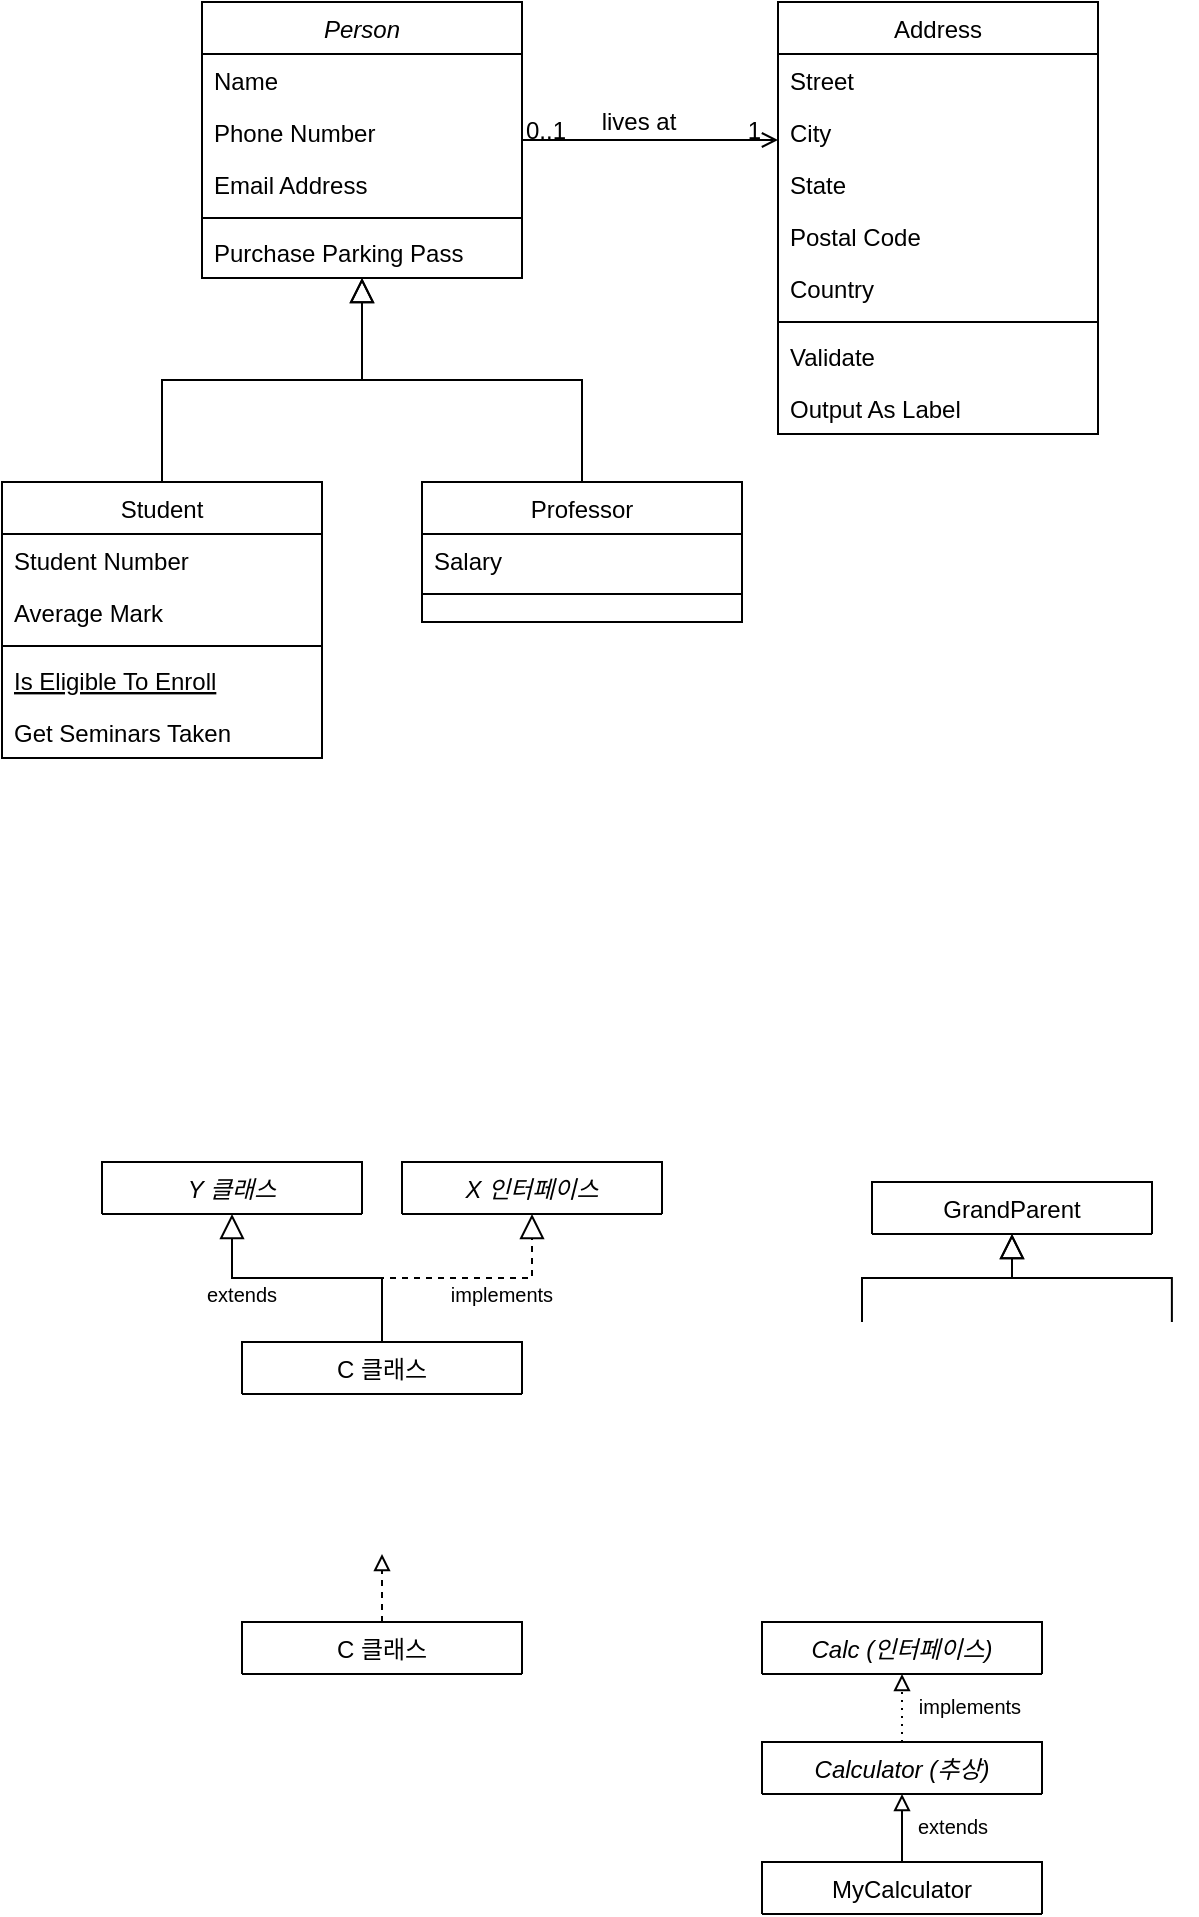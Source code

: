 <mxfile version="14.8.6" type="github">
  <diagram id="C5RBs43oDa-KdzZeNtuy" name="Page-1">
    <mxGraphModel dx="514" dy="356" grid="1" gridSize="10" guides="1" tooltips="1" connect="1" arrows="1" fold="1" page="1" pageScale="1" pageWidth="827" pageHeight="1169" math="0" shadow="0">
      <root>
        <mxCell id="WIyWlLk6GJQsqaUBKTNV-0" />
        <mxCell id="WIyWlLk6GJQsqaUBKTNV-1" parent="WIyWlLk6GJQsqaUBKTNV-0" />
        <mxCell id="zkfFHV4jXpPFQw0GAbJ--0" value="Person" style="swimlane;fontStyle=2;align=center;verticalAlign=top;childLayout=stackLayout;horizontal=1;startSize=26;horizontalStack=0;resizeParent=1;resizeLast=0;collapsible=1;marginBottom=0;rounded=0;shadow=0;strokeWidth=1;" parent="WIyWlLk6GJQsqaUBKTNV-1" vertex="1">
          <mxGeometry x="220" y="120" width="160" height="138" as="geometry">
            <mxRectangle x="230" y="140" width="160" height="26" as="alternateBounds" />
          </mxGeometry>
        </mxCell>
        <mxCell id="zkfFHV4jXpPFQw0GAbJ--1" value="Name" style="text;align=left;verticalAlign=top;spacingLeft=4;spacingRight=4;overflow=hidden;rotatable=0;points=[[0,0.5],[1,0.5]];portConstraint=eastwest;" parent="zkfFHV4jXpPFQw0GAbJ--0" vertex="1">
          <mxGeometry y="26" width="160" height="26" as="geometry" />
        </mxCell>
        <mxCell id="zkfFHV4jXpPFQw0GAbJ--2" value="Phone Number" style="text;align=left;verticalAlign=top;spacingLeft=4;spacingRight=4;overflow=hidden;rotatable=0;points=[[0,0.5],[1,0.5]];portConstraint=eastwest;rounded=0;shadow=0;html=0;" parent="zkfFHV4jXpPFQw0GAbJ--0" vertex="1">
          <mxGeometry y="52" width="160" height="26" as="geometry" />
        </mxCell>
        <mxCell id="zkfFHV4jXpPFQw0GAbJ--3" value="Email Address" style="text;align=left;verticalAlign=top;spacingLeft=4;spacingRight=4;overflow=hidden;rotatable=0;points=[[0,0.5],[1,0.5]];portConstraint=eastwest;rounded=0;shadow=0;html=0;" parent="zkfFHV4jXpPFQw0GAbJ--0" vertex="1">
          <mxGeometry y="78" width="160" height="26" as="geometry" />
        </mxCell>
        <mxCell id="zkfFHV4jXpPFQw0GAbJ--4" value="" style="line;html=1;strokeWidth=1;align=left;verticalAlign=middle;spacingTop=-1;spacingLeft=3;spacingRight=3;rotatable=0;labelPosition=right;points=[];portConstraint=eastwest;" parent="zkfFHV4jXpPFQw0GAbJ--0" vertex="1">
          <mxGeometry y="104" width="160" height="8" as="geometry" />
        </mxCell>
        <mxCell id="zkfFHV4jXpPFQw0GAbJ--5" value="Purchase Parking Pass" style="text;align=left;verticalAlign=top;spacingLeft=4;spacingRight=4;overflow=hidden;rotatable=0;points=[[0,0.5],[1,0.5]];portConstraint=eastwest;" parent="zkfFHV4jXpPFQw0GAbJ--0" vertex="1">
          <mxGeometry y="112" width="160" height="26" as="geometry" />
        </mxCell>
        <mxCell id="zkfFHV4jXpPFQw0GAbJ--6" value="Student" style="swimlane;fontStyle=0;align=center;verticalAlign=top;childLayout=stackLayout;horizontal=1;startSize=26;horizontalStack=0;resizeParent=1;resizeLast=0;collapsible=1;marginBottom=0;rounded=0;shadow=0;strokeWidth=1;" parent="WIyWlLk6GJQsqaUBKTNV-1" vertex="1">
          <mxGeometry x="120" y="360" width="160" height="138" as="geometry">
            <mxRectangle x="130" y="380" width="160" height="26" as="alternateBounds" />
          </mxGeometry>
        </mxCell>
        <mxCell id="zkfFHV4jXpPFQw0GAbJ--7" value="Student Number" style="text;align=left;verticalAlign=top;spacingLeft=4;spacingRight=4;overflow=hidden;rotatable=0;points=[[0,0.5],[1,0.5]];portConstraint=eastwest;" parent="zkfFHV4jXpPFQw0GAbJ--6" vertex="1">
          <mxGeometry y="26" width="160" height="26" as="geometry" />
        </mxCell>
        <mxCell id="zkfFHV4jXpPFQw0GAbJ--8" value="Average Mark" style="text;align=left;verticalAlign=top;spacingLeft=4;spacingRight=4;overflow=hidden;rotatable=0;points=[[0,0.5],[1,0.5]];portConstraint=eastwest;rounded=0;shadow=0;html=0;" parent="zkfFHV4jXpPFQw0GAbJ--6" vertex="1">
          <mxGeometry y="52" width="160" height="26" as="geometry" />
        </mxCell>
        <mxCell id="zkfFHV4jXpPFQw0GAbJ--9" value="" style="line;html=1;strokeWidth=1;align=left;verticalAlign=middle;spacingTop=-1;spacingLeft=3;spacingRight=3;rotatable=0;labelPosition=right;points=[];portConstraint=eastwest;" parent="zkfFHV4jXpPFQw0GAbJ--6" vertex="1">
          <mxGeometry y="78" width="160" height="8" as="geometry" />
        </mxCell>
        <mxCell id="zkfFHV4jXpPFQw0GAbJ--10" value="Is Eligible To Enroll" style="text;align=left;verticalAlign=top;spacingLeft=4;spacingRight=4;overflow=hidden;rotatable=0;points=[[0,0.5],[1,0.5]];portConstraint=eastwest;fontStyle=4" parent="zkfFHV4jXpPFQw0GAbJ--6" vertex="1">
          <mxGeometry y="86" width="160" height="26" as="geometry" />
        </mxCell>
        <mxCell id="zkfFHV4jXpPFQw0GAbJ--11" value="Get Seminars Taken" style="text;align=left;verticalAlign=top;spacingLeft=4;spacingRight=4;overflow=hidden;rotatable=0;points=[[0,0.5],[1,0.5]];portConstraint=eastwest;" parent="zkfFHV4jXpPFQw0GAbJ--6" vertex="1">
          <mxGeometry y="112" width="160" height="26" as="geometry" />
        </mxCell>
        <mxCell id="zkfFHV4jXpPFQw0GAbJ--12" value="" style="endArrow=block;endSize=10;endFill=0;shadow=0;strokeWidth=1;rounded=0;edgeStyle=elbowEdgeStyle;elbow=vertical;" parent="WIyWlLk6GJQsqaUBKTNV-1" source="zkfFHV4jXpPFQw0GAbJ--6" target="zkfFHV4jXpPFQw0GAbJ--0" edge="1">
          <mxGeometry width="160" relative="1" as="geometry">
            <mxPoint x="200" y="203" as="sourcePoint" />
            <mxPoint x="200" y="203" as="targetPoint" />
          </mxGeometry>
        </mxCell>
        <mxCell id="zkfFHV4jXpPFQw0GAbJ--13" value="Professor" style="swimlane;fontStyle=0;align=center;verticalAlign=top;childLayout=stackLayout;horizontal=1;startSize=26;horizontalStack=0;resizeParent=1;resizeLast=0;collapsible=1;marginBottom=0;rounded=0;shadow=0;strokeWidth=1;" parent="WIyWlLk6GJQsqaUBKTNV-1" vertex="1">
          <mxGeometry x="330" y="360" width="160" height="70" as="geometry">
            <mxRectangle x="340" y="380" width="170" height="26" as="alternateBounds" />
          </mxGeometry>
        </mxCell>
        <mxCell id="zkfFHV4jXpPFQw0GAbJ--14" value="Salary" style="text;align=left;verticalAlign=top;spacingLeft=4;spacingRight=4;overflow=hidden;rotatable=0;points=[[0,0.5],[1,0.5]];portConstraint=eastwest;" parent="zkfFHV4jXpPFQw0GAbJ--13" vertex="1">
          <mxGeometry y="26" width="160" height="26" as="geometry" />
        </mxCell>
        <mxCell id="zkfFHV4jXpPFQw0GAbJ--15" value="" style="line;html=1;strokeWidth=1;align=left;verticalAlign=middle;spacingTop=-1;spacingLeft=3;spacingRight=3;rotatable=0;labelPosition=right;points=[];portConstraint=eastwest;" parent="zkfFHV4jXpPFQw0GAbJ--13" vertex="1">
          <mxGeometry y="52" width="160" height="8" as="geometry" />
        </mxCell>
        <mxCell id="zkfFHV4jXpPFQw0GAbJ--16" value="" style="endArrow=block;endSize=10;endFill=0;shadow=0;strokeWidth=1;rounded=0;edgeStyle=elbowEdgeStyle;elbow=vertical;" parent="WIyWlLk6GJQsqaUBKTNV-1" source="zkfFHV4jXpPFQw0GAbJ--13" target="zkfFHV4jXpPFQw0GAbJ--0" edge="1">
          <mxGeometry width="160" relative="1" as="geometry">
            <mxPoint x="210" y="373" as="sourcePoint" />
            <mxPoint x="310" y="271" as="targetPoint" />
          </mxGeometry>
        </mxCell>
        <mxCell id="zkfFHV4jXpPFQw0GAbJ--17" value="Address" style="swimlane;fontStyle=0;align=center;verticalAlign=top;childLayout=stackLayout;horizontal=1;startSize=26;horizontalStack=0;resizeParent=1;resizeLast=0;collapsible=1;marginBottom=0;rounded=0;shadow=0;strokeWidth=1;" parent="WIyWlLk6GJQsqaUBKTNV-1" vertex="1">
          <mxGeometry x="508" y="120" width="160" height="216" as="geometry">
            <mxRectangle x="550" y="140" width="160" height="26" as="alternateBounds" />
          </mxGeometry>
        </mxCell>
        <mxCell id="zkfFHV4jXpPFQw0GAbJ--18" value="Street" style="text;align=left;verticalAlign=top;spacingLeft=4;spacingRight=4;overflow=hidden;rotatable=0;points=[[0,0.5],[1,0.5]];portConstraint=eastwest;" parent="zkfFHV4jXpPFQw0GAbJ--17" vertex="1">
          <mxGeometry y="26" width="160" height="26" as="geometry" />
        </mxCell>
        <mxCell id="zkfFHV4jXpPFQw0GAbJ--19" value="City" style="text;align=left;verticalAlign=top;spacingLeft=4;spacingRight=4;overflow=hidden;rotatable=0;points=[[0,0.5],[1,0.5]];portConstraint=eastwest;rounded=0;shadow=0;html=0;" parent="zkfFHV4jXpPFQw0GAbJ--17" vertex="1">
          <mxGeometry y="52" width="160" height="26" as="geometry" />
        </mxCell>
        <mxCell id="zkfFHV4jXpPFQw0GAbJ--20" value="State" style="text;align=left;verticalAlign=top;spacingLeft=4;spacingRight=4;overflow=hidden;rotatable=0;points=[[0,0.5],[1,0.5]];portConstraint=eastwest;rounded=0;shadow=0;html=0;" parent="zkfFHV4jXpPFQw0GAbJ--17" vertex="1">
          <mxGeometry y="78" width="160" height="26" as="geometry" />
        </mxCell>
        <mxCell id="zkfFHV4jXpPFQw0GAbJ--21" value="Postal Code" style="text;align=left;verticalAlign=top;spacingLeft=4;spacingRight=4;overflow=hidden;rotatable=0;points=[[0,0.5],[1,0.5]];portConstraint=eastwest;rounded=0;shadow=0;html=0;" parent="zkfFHV4jXpPFQw0GAbJ--17" vertex="1">
          <mxGeometry y="104" width="160" height="26" as="geometry" />
        </mxCell>
        <mxCell id="zkfFHV4jXpPFQw0GAbJ--22" value="Country" style="text;align=left;verticalAlign=top;spacingLeft=4;spacingRight=4;overflow=hidden;rotatable=0;points=[[0,0.5],[1,0.5]];portConstraint=eastwest;rounded=0;shadow=0;html=0;" parent="zkfFHV4jXpPFQw0GAbJ--17" vertex="1">
          <mxGeometry y="130" width="160" height="26" as="geometry" />
        </mxCell>
        <mxCell id="zkfFHV4jXpPFQw0GAbJ--23" value="" style="line;html=1;strokeWidth=1;align=left;verticalAlign=middle;spacingTop=-1;spacingLeft=3;spacingRight=3;rotatable=0;labelPosition=right;points=[];portConstraint=eastwest;" parent="zkfFHV4jXpPFQw0GAbJ--17" vertex="1">
          <mxGeometry y="156" width="160" height="8" as="geometry" />
        </mxCell>
        <mxCell id="zkfFHV4jXpPFQw0GAbJ--24" value="Validate" style="text;align=left;verticalAlign=top;spacingLeft=4;spacingRight=4;overflow=hidden;rotatable=0;points=[[0,0.5],[1,0.5]];portConstraint=eastwest;" parent="zkfFHV4jXpPFQw0GAbJ--17" vertex="1">
          <mxGeometry y="164" width="160" height="26" as="geometry" />
        </mxCell>
        <mxCell id="zkfFHV4jXpPFQw0GAbJ--25" value="Output As Label" style="text;align=left;verticalAlign=top;spacingLeft=4;spacingRight=4;overflow=hidden;rotatable=0;points=[[0,0.5],[1,0.5]];portConstraint=eastwest;" parent="zkfFHV4jXpPFQw0GAbJ--17" vertex="1">
          <mxGeometry y="190" width="160" height="26" as="geometry" />
        </mxCell>
        <mxCell id="zkfFHV4jXpPFQw0GAbJ--26" value="" style="endArrow=open;shadow=0;strokeWidth=1;rounded=0;endFill=1;edgeStyle=elbowEdgeStyle;elbow=vertical;" parent="WIyWlLk6GJQsqaUBKTNV-1" source="zkfFHV4jXpPFQw0GAbJ--0" target="zkfFHV4jXpPFQw0GAbJ--17" edge="1">
          <mxGeometry x="0.5" y="41" relative="1" as="geometry">
            <mxPoint x="380" y="192" as="sourcePoint" />
            <mxPoint x="540" y="192" as="targetPoint" />
            <mxPoint x="-40" y="32" as="offset" />
          </mxGeometry>
        </mxCell>
        <mxCell id="zkfFHV4jXpPFQw0GAbJ--27" value="0..1" style="resizable=0;align=left;verticalAlign=bottom;labelBackgroundColor=none;fontSize=12;" parent="zkfFHV4jXpPFQw0GAbJ--26" connectable="0" vertex="1">
          <mxGeometry x="-1" relative="1" as="geometry">
            <mxPoint y="4" as="offset" />
          </mxGeometry>
        </mxCell>
        <mxCell id="zkfFHV4jXpPFQw0GAbJ--28" value="1" style="resizable=0;align=right;verticalAlign=bottom;labelBackgroundColor=none;fontSize=12;" parent="zkfFHV4jXpPFQw0GAbJ--26" connectable="0" vertex="1">
          <mxGeometry x="1" relative="1" as="geometry">
            <mxPoint x="-7" y="4" as="offset" />
          </mxGeometry>
        </mxCell>
        <mxCell id="zkfFHV4jXpPFQw0GAbJ--29" value="lives at" style="text;html=1;resizable=0;points=[];;align=center;verticalAlign=middle;labelBackgroundColor=none;rounded=0;shadow=0;strokeWidth=1;fontSize=12;" parent="zkfFHV4jXpPFQw0GAbJ--26" vertex="1" connectable="0">
          <mxGeometry x="0.5" y="49" relative="1" as="geometry">
            <mxPoint x="-38" y="40" as="offset" />
          </mxGeometry>
        </mxCell>
        <mxCell id="kkypsrxVGBVAskBvvBFG-0" value="Y 클래스" style="swimlane;fontStyle=2;align=center;verticalAlign=top;childLayout=stackLayout;horizontal=1;startSize=26;horizontalStack=0;resizeParent=1;resizeLast=0;collapsible=1;marginBottom=0;rounded=0;shadow=0;strokeWidth=1;" vertex="1" collapsed="1" parent="WIyWlLk6GJQsqaUBKTNV-1">
          <mxGeometry x="170" y="700" width="130" height="26" as="geometry">
            <mxRectangle x="230" y="710" width="160" height="216" as="alternateBounds" />
          </mxGeometry>
        </mxCell>
        <mxCell id="kkypsrxVGBVAskBvvBFG-1" value="customerID" style="text;align=left;verticalAlign=top;spacingLeft=4;spacingRight=4;overflow=hidden;rotatable=0;points=[[0,0.5],[1,0.5]];portConstraint=eastwest;" vertex="1" parent="kkypsrxVGBVAskBvvBFG-0">
          <mxGeometry y="26" width="130" height="26" as="geometry" />
        </mxCell>
        <mxCell id="kkypsrxVGBVAskBvvBFG-2" value="customerName" style="text;align=left;verticalAlign=top;spacingLeft=4;spacingRight=4;overflow=hidden;rotatable=0;points=[[0,0.5],[1,0.5]];portConstraint=eastwest;rounded=0;shadow=0;html=0;" vertex="1" parent="kkypsrxVGBVAskBvvBFG-0">
          <mxGeometry y="52" width="130" height="26" as="geometry" />
        </mxCell>
        <mxCell id="kkypsrxVGBVAskBvvBFG-3" value="customerGrade" style="text;align=left;verticalAlign=top;spacingLeft=4;spacingRight=4;overflow=hidden;rotatable=0;points=[[0,0.5],[1,0.5]];portConstraint=eastwest;rounded=0;shadow=0;html=0;" vertex="1" parent="kkypsrxVGBVAskBvvBFG-0">
          <mxGeometry y="78" width="130" height="26" as="geometry" />
        </mxCell>
        <mxCell id="kkypsrxVGBVAskBvvBFG-20" value="bonusPoint" style="text;align=left;verticalAlign=top;spacingLeft=4;spacingRight=4;overflow=hidden;rotatable=0;points=[[0,0.5],[1,0.5]];portConstraint=eastwest;rounded=0;shadow=0;html=0;" vertex="1" parent="kkypsrxVGBVAskBvvBFG-0">
          <mxGeometry y="104" width="130" height="26" as="geometry" />
        </mxCell>
        <mxCell id="kkypsrxVGBVAskBvvBFG-21" value="bonusRatio" style="text;align=left;verticalAlign=top;spacingLeft=4;spacingRight=4;overflow=hidden;rotatable=0;points=[[0,0.5],[1,0.5]];portConstraint=eastwest;rounded=0;shadow=0;html=0;" vertex="1" parent="kkypsrxVGBVAskBvvBFG-0">
          <mxGeometry y="130" width="130" height="26" as="geometry" />
        </mxCell>
        <mxCell id="kkypsrxVGBVAskBvvBFG-4" value="" style="line;html=1;strokeWidth=1;align=left;verticalAlign=middle;spacingTop=-1;spacingLeft=3;spacingRight=3;rotatable=0;labelPosition=right;points=[];portConstraint=eastwest;" vertex="1" parent="kkypsrxVGBVAskBvvBFG-0">
          <mxGeometry y="156" width="130" height="8" as="geometry" />
        </mxCell>
        <mxCell id="kkypsrxVGBVAskBvvBFG-22" value="Purchase Parking Pass" style="text;align=left;verticalAlign=top;spacingLeft=4;spacingRight=4;overflow=hidden;rotatable=0;points=[[0,0.5],[1,0.5]];portConstraint=eastwest;" vertex="1" parent="kkypsrxVGBVAskBvvBFG-0">
          <mxGeometry y="164" width="130" height="26" as="geometry" />
        </mxCell>
        <mxCell id="kkypsrxVGBVAskBvvBFG-5" value="Purchase Parking Pass" style="text;align=left;verticalAlign=top;spacingLeft=4;spacingRight=4;overflow=hidden;rotatable=0;points=[[0,0.5],[1,0.5]];portConstraint=eastwest;" vertex="1" parent="kkypsrxVGBVAskBvvBFG-0">
          <mxGeometry y="190" width="130" height="26" as="geometry" />
        </mxCell>
        <mxCell id="kkypsrxVGBVAskBvvBFG-6" value="C 클래스" style="swimlane;fontStyle=0;align=center;verticalAlign=top;childLayout=stackLayout;horizontal=1;startSize=26;horizontalStack=0;resizeParent=1;resizeLast=0;collapsible=1;marginBottom=0;rounded=0;shadow=0;strokeWidth=1;" vertex="1" collapsed="1" parent="WIyWlLk6GJQsqaUBKTNV-1">
          <mxGeometry x="240" y="790" width="140" height="26" as="geometry">
            <mxRectangle x="130" y="825" width="160" height="138" as="alternateBounds" />
          </mxGeometry>
        </mxCell>
        <mxCell id="kkypsrxVGBVAskBvvBFG-7" value="Student Number" style="text;align=left;verticalAlign=top;spacingLeft=4;spacingRight=4;overflow=hidden;rotatable=0;points=[[0,0.5],[1,0.5]];portConstraint=eastwest;" vertex="1" parent="kkypsrxVGBVAskBvvBFG-6">
          <mxGeometry y="26" width="140" height="26" as="geometry" />
        </mxCell>
        <mxCell id="kkypsrxVGBVAskBvvBFG-8" value="Average Mark" style="text;align=left;verticalAlign=top;spacingLeft=4;spacingRight=4;overflow=hidden;rotatable=0;points=[[0,0.5],[1,0.5]];portConstraint=eastwest;rounded=0;shadow=0;html=0;" vertex="1" parent="kkypsrxVGBVAskBvvBFG-6">
          <mxGeometry y="52" width="140" height="26" as="geometry" />
        </mxCell>
        <mxCell id="kkypsrxVGBVAskBvvBFG-9" value="" style="line;html=1;strokeWidth=1;align=left;verticalAlign=middle;spacingTop=-1;spacingLeft=3;spacingRight=3;rotatable=0;labelPosition=right;points=[];portConstraint=eastwest;" vertex="1" parent="kkypsrxVGBVAskBvvBFG-6">
          <mxGeometry y="78" width="140" height="8" as="geometry" />
        </mxCell>
        <mxCell id="kkypsrxVGBVAskBvvBFG-10" value="Is Eligible To Enroll" style="text;align=left;verticalAlign=top;spacingLeft=4;spacingRight=4;overflow=hidden;rotatable=0;points=[[0,0.5],[1,0.5]];portConstraint=eastwest;fontStyle=4" vertex="1" parent="kkypsrxVGBVAskBvvBFG-6">
          <mxGeometry y="86" width="140" height="26" as="geometry" />
        </mxCell>
        <mxCell id="kkypsrxVGBVAskBvvBFG-11" value="Get Seminars Taken" style="text;align=left;verticalAlign=top;spacingLeft=4;spacingRight=4;overflow=hidden;rotatable=0;points=[[0,0.5],[1,0.5]];portConstraint=eastwest;" vertex="1" parent="kkypsrxVGBVAskBvvBFG-6">
          <mxGeometry y="112" width="140" height="26" as="geometry" />
        </mxCell>
        <mxCell id="kkypsrxVGBVAskBvvBFG-12" value="" style="endArrow=block;endSize=10;endFill=0;shadow=0;strokeWidth=1;rounded=0;edgeStyle=elbowEdgeStyle;elbow=vertical;" edge="1" parent="WIyWlLk6GJQsqaUBKTNV-1" source="kkypsrxVGBVAskBvvBFG-6" target="kkypsrxVGBVAskBvvBFG-0">
          <mxGeometry width="160" relative="1" as="geometry">
            <mxPoint x="210" y="668" as="sourcePoint" />
            <mxPoint x="210" y="668" as="targetPoint" />
          </mxGeometry>
        </mxCell>
        <mxCell id="kkypsrxVGBVAskBvvBFG-23" value="X 인터페이스" style="swimlane;fontStyle=2;align=center;verticalAlign=top;childLayout=stackLayout;horizontal=1;startSize=26;horizontalStack=0;resizeParent=1;resizeLast=0;collapsible=1;marginBottom=0;rounded=0;shadow=0;strokeWidth=1;" vertex="1" collapsed="1" parent="WIyWlLk6GJQsqaUBKTNV-1">
          <mxGeometry x="320" y="700" width="130" height="26" as="geometry">
            <mxRectangle x="230" y="710" width="160" height="216" as="alternateBounds" />
          </mxGeometry>
        </mxCell>
        <mxCell id="kkypsrxVGBVAskBvvBFG-24" value="customerID" style="text;align=left;verticalAlign=top;spacingLeft=4;spacingRight=4;overflow=hidden;rotatable=0;points=[[0,0.5],[1,0.5]];portConstraint=eastwest;" vertex="1" parent="kkypsrxVGBVAskBvvBFG-23">
          <mxGeometry y="26" width="130" height="26" as="geometry" />
        </mxCell>
        <mxCell id="kkypsrxVGBVAskBvvBFG-25" value="customerName" style="text;align=left;verticalAlign=top;spacingLeft=4;spacingRight=4;overflow=hidden;rotatable=0;points=[[0,0.5],[1,0.5]];portConstraint=eastwest;rounded=0;shadow=0;html=0;" vertex="1" parent="kkypsrxVGBVAskBvvBFG-23">
          <mxGeometry y="52" width="130" height="26" as="geometry" />
        </mxCell>
        <mxCell id="kkypsrxVGBVAskBvvBFG-26" value="customerGrade" style="text;align=left;verticalAlign=top;spacingLeft=4;spacingRight=4;overflow=hidden;rotatable=0;points=[[0,0.5],[1,0.5]];portConstraint=eastwest;rounded=0;shadow=0;html=0;" vertex="1" parent="kkypsrxVGBVAskBvvBFG-23">
          <mxGeometry y="78" width="130" height="26" as="geometry" />
        </mxCell>
        <mxCell id="kkypsrxVGBVAskBvvBFG-27" value="bonusPoint" style="text;align=left;verticalAlign=top;spacingLeft=4;spacingRight=4;overflow=hidden;rotatable=0;points=[[0,0.5],[1,0.5]];portConstraint=eastwest;rounded=0;shadow=0;html=0;" vertex="1" parent="kkypsrxVGBVAskBvvBFG-23">
          <mxGeometry y="104" width="130" height="26" as="geometry" />
        </mxCell>
        <mxCell id="kkypsrxVGBVAskBvvBFG-28" value="bonusRatio" style="text;align=left;verticalAlign=top;spacingLeft=4;spacingRight=4;overflow=hidden;rotatable=0;points=[[0,0.5],[1,0.5]];portConstraint=eastwest;rounded=0;shadow=0;html=0;" vertex="1" parent="kkypsrxVGBVAskBvvBFG-23">
          <mxGeometry y="130" width="130" height="26" as="geometry" />
        </mxCell>
        <mxCell id="kkypsrxVGBVAskBvvBFG-29" value="" style="line;html=1;strokeWidth=1;align=left;verticalAlign=middle;spacingTop=-1;spacingLeft=3;spacingRight=3;rotatable=0;labelPosition=right;points=[];portConstraint=eastwest;" vertex="1" parent="kkypsrxVGBVAskBvvBFG-23">
          <mxGeometry y="156" width="130" height="8" as="geometry" />
        </mxCell>
        <mxCell id="kkypsrxVGBVAskBvvBFG-30" value="Purchase Parking Pass" style="text;align=left;verticalAlign=top;spacingLeft=4;spacingRight=4;overflow=hidden;rotatable=0;points=[[0,0.5],[1,0.5]];portConstraint=eastwest;" vertex="1" parent="kkypsrxVGBVAskBvvBFG-23">
          <mxGeometry y="164" width="130" height="26" as="geometry" />
        </mxCell>
        <mxCell id="kkypsrxVGBVAskBvvBFG-31" value="Purchase Parking Pass" style="text;align=left;verticalAlign=top;spacingLeft=4;spacingRight=4;overflow=hidden;rotatable=0;points=[[0,0.5],[1,0.5]];portConstraint=eastwest;" vertex="1" parent="kkypsrxVGBVAskBvvBFG-23">
          <mxGeometry y="190" width="130" height="26" as="geometry" />
        </mxCell>
        <mxCell id="kkypsrxVGBVAskBvvBFG-32" value="" style="endArrow=block;endSize=10;endFill=0;shadow=0;strokeWidth=1;rounded=0;edgeStyle=elbowEdgeStyle;elbow=vertical;entryX=0.5;entryY=1;entryDx=0;entryDy=0;exitX=0.5;exitY=0;exitDx=0;exitDy=0;dashed=1;" edge="1" parent="WIyWlLk6GJQsqaUBKTNV-1" source="kkypsrxVGBVAskBvvBFG-6" target="kkypsrxVGBVAskBvvBFG-23">
          <mxGeometry width="160" relative="1" as="geometry">
            <mxPoint x="320" y="780" as="sourcePoint" />
            <mxPoint x="245" y="736" as="targetPoint" />
          </mxGeometry>
        </mxCell>
        <mxCell id="kkypsrxVGBVAskBvvBFG-33" value="GrandParent" style="swimlane;fontStyle=0;align=center;verticalAlign=top;childLayout=stackLayout;horizontal=1;startSize=26;horizontalStack=0;resizeParent=1;resizeLast=0;collapsible=1;marginBottom=0;rounded=0;shadow=0;strokeWidth=1;" vertex="1" collapsed="1" parent="WIyWlLk6GJQsqaUBKTNV-1">
          <mxGeometry x="555" y="710" width="140" height="26" as="geometry">
            <mxRectangle x="130" y="825" width="160" height="138" as="alternateBounds" />
          </mxGeometry>
        </mxCell>
        <mxCell id="kkypsrxVGBVAskBvvBFG-34" value="Student Number" style="text;align=left;verticalAlign=top;spacingLeft=4;spacingRight=4;overflow=hidden;rotatable=0;points=[[0,0.5],[1,0.5]];portConstraint=eastwest;" vertex="1" parent="kkypsrxVGBVAskBvvBFG-33">
          <mxGeometry y="26" width="140" height="26" as="geometry" />
        </mxCell>
        <mxCell id="kkypsrxVGBVAskBvvBFG-35" value="Average Mark" style="text;align=left;verticalAlign=top;spacingLeft=4;spacingRight=4;overflow=hidden;rotatable=0;points=[[0,0.5],[1,0.5]];portConstraint=eastwest;rounded=0;shadow=0;html=0;" vertex="1" parent="kkypsrxVGBVAskBvvBFG-33">
          <mxGeometry y="52" width="140" height="26" as="geometry" />
        </mxCell>
        <mxCell id="kkypsrxVGBVAskBvvBFG-36" value="" style="line;html=1;strokeWidth=1;align=left;verticalAlign=middle;spacingTop=-1;spacingLeft=3;spacingRight=3;rotatable=0;labelPosition=right;points=[];portConstraint=eastwest;" vertex="1" parent="kkypsrxVGBVAskBvvBFG-33">
          <mxGeometry y="78" width="140" height="8" as="geometry" />
        </mxCell>
        <mxCell id="kkypsrxVGBVAskBvvBFG-37" value="Is Eligible To Enroll" style="text;align=left;verticalAlign=top;spacingLeft=4;spacingRight=4;overflow=hidden;rotatable=0;points=[[0,0.5],[1,0.5]];portConstraint=eastwest;fontStyle=4" vertex="1" parent="kkypsrxVGBVAskBvvBFG-33">
          <mxGeometry y="86" width="140" height="26" as="geometry" />
        </mxCell>
        <mxCell id="kkypsrxVGBVAskBvvBFG-38" value="Get Seminars Taken" style="text;align=left;verticalAlign=top;spacingLeft=4;spacingRight=4;overflow=hidden;rotatable=0;points=[[0,0.5],[1,0.5]];portConstraint=eastwest;" vertex="1" parent="kkypsrxVGBVAskBvvBFG-33">
          <mxGeometry y="112" width="140" height="26" as="geometry" />
        </mxCell>
        <mxCell id="kkypsrxVGBVAskBvvBFG-39" value="" style="endArrow=block;endSize=10;endFill=0;shadow=0;strokeWidth=1;rounded=0;edgeStyle=elbowEdgeStyle;elbow=vertical;exitX=0.538;exitY=0;exitDx=0;exitDy=0;exitPerimeter=0;entryX=0.5;entryY=1;entryDx=0;entryDy=0;" edge="1" parent="WIyWlLk6GJQsqaUBKTNV-1" target="kkypsrxVGBVAskBvvBFG-33">
          <mxGeometry width="160" relative="1" as="geometry">
            <mxPoint x="704.94" y="780" as="sourcePoint" />
            <mxPoint x="625" y="740" as="targetPoint" />
          </mxGeometry>
        </mxCell>
        <mxCell id="kkypsrxVGBVAskBvvBFG-40" value="" style="endArrow=block;endSize=10;endFill=0;shadow=0;strokeWidth=1;rounded=0;edgeStyle=elbowEdgeStyle;elbow=vertical;exitX=0.5;exitY=0;exitDx=0;exitDy=0;entryX=0.5;entryY=1;entryDx=0;entryDy=0;" edge="1" parent="WIyWlLk6GJQsqaUBKTNV-1" target="kkypsrxVGBVAskBvvBFG-33">
          <mxGeometry width="160" relative="1" as="geometry">
            <mxPoint x="550" y="780" as="sourcePoint" />
            <mxPoint x="625" y="750" as="targetPoint" />
          </mxGeometry>
        </mxCell>
        <mxCell id="kkypsrxVGBVAskBvvBFG-45" value="MyCalculator" style="swimlane;fontStyle=0;align=center;verticalAlign=top;childLayout=stackLayout;horizontal=1;startSize=26;horizontalStack=0;resizeParent=1;resizeLast=0;collapsible=1;marginBottom=0;rounded=0;shadow=0;strokeWidth=1;" vertex="1" collapsed="1" parent="WIyWlLk6GJQsqaUBKTNV-1">
          <mxGeometry x="500" y="1050" width="140" height="26" as="geometry">
            <mxRectangle x="130" y="825" width="160" height="138" as="alternateBounds" />
          </mxGeometry>
        </mxCell>
        <mxCell id="kkypsrxVGBVAskBvvBFG-46" value="Student Number" style="text;align=left;verticalAlign=top;spacingLeft=4;spacingRight=4;overflow=hidden;rotatable=0;points=[[0,0.5],[1,0.5]];portConstraint=eastwest;" vertex="1" parent="kkypsrxVGBVAskBvvBFG-45">
          <mxGeometry y="26" width="140" height="26" as="geometry" />
        </mxCell>
        <mxCell id="kkypsrxVGBVAskBvvBFG-47" value="Average Mark" style="text;align=left;verticalAlign=top;spacingLeft=4;spacingRight=4;overflow=hidden;rotatable=0;points=[[0,0.5],[1,0.5]];portConstraint=eastwest;rounded=0;shadow=0;html=0;" vertex="1" parent="kkypsrxVGBVAskBvvBFG-45">
          <mxGeometry y="52" width="140" height="26" as="geometry" />
        </mxCell>
        <mxCell id="kkypsrxVGBVAskBvvBFG-48" value="" style="line;html=1;strokeWidth=1;align=left;verticalAlign=middle;spacingTop=-1;spacingLeft=3;spacingRight=3;rotatable=0;labelPosition=right;points=[];portConstraint=eastwest;" vertex="1" parent="kkypsrxVGBVAskBvvBFG-45">
          <mxGeometry y="78" width="140" height="8" as="geometry" />
        </mxCell>
        <mxCell id="kkypsrxVGBVAskBvvBFG-49" value="Is Eligible To Enroll" style="text;align=left;verticalAlign=top;spacingLeft=4;spacingRight=4;overflow=hidden;rotatable=0;points=[[0,0.5],[1,0.5]];portConstraint=eastwest;fontStyle=4" vertex="1" parent="kkypsrxVGBVAskBvvBFG-45">
          <mxGeometry y="86" width="140" height="26" as="geometry" />
        </mxCell>
        <mxCell id="kkypsrxVGBVAskBvvBFG-50" value="Get Seminars Taken" style="text;align=left;verticalAlign=top;spacingLeft=4;spacingRight=4;overflow=hidden;rotatable=0;points=[[0,0.5],[1,0.5]];portConstraint=eastwest;" vertex="1" parent="kkypsrxVGBVAskBvvBFG-45">
          <mxGeometry y="112" width="140" height="26" as="geometry" />
        </mxCell>
        <mxCell id="kkypsrxVGBVAskBvvBFG-51" value="Calculator (추상)" style="swimlane;fontStyle=2;align=center;verticalAlign=top;childLayout=stackLayout;horizontal=1;startSize=26;horizontalStack=0;resizeParent=1;resizeLast=0;collapsible=1;marginBottom=0;rounded=0;shadow=0;strokeWidth=1;" vertex="1" collapsed="1" parent="WIyWlLk6GJQsqaUBKTNV-1">
          <mxGeometry x="500" y="990" width="140" height="26" as="geometry">
            <mxRectangle x="320" y="700" width="160" height="216" as="alternateBounds" />
          </mxGeometry>
        </mxCell>
        <mxCell id="kkypsrxVGBVAskBvvBFG-52" value="customerID" style="text;align=left;verticalAlign=top;spacingLeft=4;spacingRight=4;overflow=hidden;rotatable=0;points=[[0,0.5],[1,0.5]];portConstraint=eastwest;" vertex="1" parent="kkypsrxVGBVAskBvvBFG-51">
          <mxGeometry y="26" width="140" height="26" as="geometry" />
        </mxCell>
        <mxCell id="kkypsrxVGBVAskBvvBFG-53" value="customerName" style="text;align=left;verticalAlign=top;spacingLeft=4;spacingRight=4;overflow=hidden;rotatable=0;points=[[0,0.5],[1,0.5]];portConstraint=eastwest;rounded=0;shadow=0;html=0;" vertex="1" parent="kkypsrxVGBVAskBvvBFG-51">
          <mxGeometry y="52" width="140" height="26" as="geometry" />
        </mxCell>
        <mxCell id="kkypsrxVGBVAskBvvBFG-54" value="customerGrade" style="text;align=left;verticalAlign=top;spacingLeft=4;spacingRight=4;overflow=hidden;rotatable=0;points=[[0,0.5],[1,0.5]];portConstraint=eastwest;rounded=0;shadow=0;html=0;" vertex="1" parent="kkypsrxVGBVAskBvvBFG-51">
          <mxGeometry y="78" width="140" height="26" as="geometry" />
        </mxCell>
        <mxCell id="kkypsrxVGBVAskBvvBFG-55" value="bonusPoint" style="text;align=left;verticalAlign=top;spacingLeft=4;spacingRight=4;overflow=hidden;rotatable=0;points=[[0,0.5],[1,0.5]];portConstraint=eastwest;rounded=0;shadow=0;html=0;" vertex="1" parent="kkypsrxVGBVAskBvvBFG-51">
          <mxGeometry y="104" width="140" height="26" as="geometry" />
        </mxCell>
        <mxCell id="kkypsrxVGBVAskBvvBFG-56" value="bonusRatio" style="text;align=left;verticalAlign=top;spacingLeft=4;spacingRight=4;overflow=hidden;rotatable=0;points=[[0,0.5],[1,0.5]];portConstraint=eastwest;rounded=0;shadow=0;html=0;" vertex="1" parent="kkypsrxVGBVAskBvvBFG-51">
          <mxGeometry y="130" width="140" height="26" as="geometry" />
        </mxCell>
        <mxCell id="kkypsrxVGBVAskBvvBFG-57" value="" style="line;html=1;strokeWidth=1;align=left;verticalAlign=middle;spacingTop=-1;spacingLeft=3;spacingRight=3;rotatable=0;labelPosition=right;points=[];portConstraint=eastwest;" vertex="1" parent="kkypsrxVGBVAskBvvBFG-51">
          <mxGeometry y="156" width="140" height="8" as="geometry" />
        </mxCell>
        <mxCell id="kkypsrxVGBVAskBvvBFG-58" value="Purchase Parking Pass" style="text;align=left;verticalAlign=top;spacingLeft=4;spacingRight=4;overflow=hidden;rotatable=0;points=[[0,0.5],[1,0.5]];portConstraint=eastwest;" vertex="1" parent="kkypsrxVGBVAskBvvBFG-51">
          <mxGeometry y="164" width="140" height="26" as="geometry" />
        </mxCell>
        <mxCell id="kkypsrxVGBVAskBvvBFG-59" value="Purchase Parking Pass" style="text;align=left;verticalAlign=top;spacingLeft=4;spacingRight=4;overflow=hidden;rotatable=0;points=[[0,0.5],[1,0.5]];portConstraint=eastwest;" vertex="1" parent="kkypsrxVGBVAskBvvBFG-51">
          <mxGeometry y="190" width="140" height="26" as="geometry" />
        </mxCell>
        <mxCell id="kkypsrxVGBVAskBvvBFG-60" value="Calc (인터페이스)" style="swimlane;fontStyle=2;align=center;verticalAlign=top;childLayout=stackLayout;horizontal=1;startSize=26;horizontalStack=0;resizeParent=1;resizeLast=0;collapsible=1;marginBottom=0;rounded=0;shadow=0;strokeWidth=1;" vertex="1" collapsed="1" parent="WIyWlLk6GJQsqaUBKTNV-1">
          <mxGeometry x="500" y="930" width="140" height="26" as="geometry">
            <mxRectangle x="130" y="825" width="160" height="138" as="alternateBounds" />
          </mxGeometry>
        </mxCell>
        <mxCell id="kkypsrxVGBVAskBvvBFG-61" value="Student Number" style="text;align=left;verticalAlign=top;spacingLeft=4;spacingRight=4;overflow=hidden;rotatable=0;points=[[0,0.5],[1,0.5]];portConstraint=eastwest;" vertex="1" parent="kkypsrxVGBVAskBvvBFG-60">
          <mxGeometry y="26" width="140" height="26" as="geometry" />
        </mxCell>
        <mxCell id="kkypsrxVGBVAskBvvBFG-62" value="Average Mark" style="text;align=left;verticalAlign=top;spacingLeft=4;spacingRight=4;overflow=hidden;rotatable=0;points=[[0,0.5],[1,0.5]];portConstraint=eastwest;rounded=0;shadow=0;html=0;" vertex="1" parent="kkypsrxVGBVAskBvvBFG-60">
          <mxGeometry y="52" width="140" height="26" as="geometry" />
        </mxCell>
        <mxCell id="kkypsrxVGBVAskBvvBFG-63" value="" style="line;html=1;strokeWidth=1;align=left;verticalAlign=middle;spacingTop=-1;spacingLeft=3;spacingRight=3;rotatable=0;labelPosition=right;points=[];portConstraint=eastwest;" vertex="1" parent="kkypsrxVGBVAskBvvBFG-60">
          <mxGeometry y="78" width="140" height="8" as="geometry" />
        </mxCell>
        <mxCell id="kkypsrxVGBVAskBvvBFG-64" value="Is Eligible To Enroll" style="text;align=left;verticalAlign=top;spacingLeft=4;spacingRight=4;overflow=hidden;rotatable=0;points=[[0,0.5],[1,0.5]];portConstraint=eastwest;fontStyle=4" vertex="1" parent="kkypsrxVGBVAskBvvBFG-60">
          <mxGeometry y="86" width="140" height="26" as="geometry" />
        </mxCell>
        <mxCell id="kkypsrxVGBVAskBvvBFG-65" value="Get Seminars Taken" style="text;align=left;verticalAlign=top;spacingLeft=4;spacingRight=4;overflow=hidden;rotatable=0;points=[[0,0.5],[1,0.5]];portConstraint=eastwest;" vertex="1" parent="kkypsrxVGBVAskBvvBFG-60">
          <mxGeometry y="112" width="140" height="26" as="geometry" />
        </mxCell>
        <mxCell id="kkypsrxVGBVAskBvvBFG-66" value="" style="endArrow=block;dashed=1;html=1;dashPattern=1 3;strokeWidth=1;entryX=0.5;entryY=1;entryDx=0;entryDy=0;exitX=0.5;exitY=0;exitDx=0;exitDy=0;endFill=0;" edge="1" parent="WIyWlLk6GJQsqaUBKTNV-1" source="kkypsrxVGBVAskBvvBFG-51" target="kkypsrxVGBVAskBvvBFG-60">
          <mxGeometry width="50" height="50" relative="1" as="geometry">
            <mxPoint x="570" y="1030" as="sourcePoint" />
            <mxPoint x="580" y="960" as="targetPoint" />
          </mxGeometry>
        </mxCell>
        <mxCell id="kkypsrxVGBVAskBvvBFG-67" value="" style="endArrow=block;html=1;strokeWidth=1;entryX=0.5;entryY=1;entryDx=0;entryDy=0;exitX=0.5;exitY=0;exitDx=0;exitDy=0;endFill=0;" edge="1" parent="WIyWlLk6GJQsqaUBKTNV-1" source="kkypsrxVGBVAskBvvBFG-45" target="kkypsrxVGBVAskBvvBFG-51">
          <mxGeometry width="50" height="50" relative="1" as="geometry">
            <mxPoint x="580" y="1000" as="sourcePoint" />
            <mxPoint x="580" y="966" as="targetPoint" />
          </mxGeometry>
        </mxCell>
        <mxCell id="kkypsrxVGBVAskBvvBFG-68" value="&lt;font style=&quot;font-size: 10px&quot;&gt;implements&lt;/font&gt;" style="text;html=1;strokeColor=none;fillColor=none;align=center;verticalAlign=middle;whiteSpace=wrap;rounded=0;" vertex="1" parent="WIyWlLk6GJQsqaUBKTNV-1">
          <mxGeometry x="574" y="962" width="60" height="20" as="geometry" />
        </mxCell>
        <mxCell id="kkypsrxVGBVAskBvvBFG-69" value="&lt;font style=&quot;font-size: 10px&quot;&gt;extends&lt;/font&gt;" style="text;html=1;strokeColor=none;fillColor=none;align=center;verticalAlign=middle;whiteSpace=wrap;rounded=0;" vertex="1" parent="WIyWlLk6GJQsqaUBKTNV-1">
          <mxGeometry x="571" y="1022" width="49" height="20" as="geometry" />
        </mxCell>
        <mxCell id="kkypsrxVGBVAskBvvBFG-70" value="&lt;span style=&quot;font-size: 10px&quot;&gt;extends&lt;/span&gt;" style="text;html=1;strokeColor=none;fillColor=none;align=center;verticalAlign=middle;whiteSpace=wrap;rounded=0;" vertex="1" parent="WIyWlLk6GJQsqaUBKTNV-1">
          <mxGeometry x="210" y="756" width="60" height="20" as="geometry" />
        </mxCell>
        <mxCell id="kkypsrxVGBVAskBvvBFG-71" value="C 클래스" style="swimlane;fontStyle=0;align=center;verticalAlign=top;childLayout=stackLayout;horizontal=1;startSize=26;horizontalStack=0;resizeParent=1;resizeLast=0;collapsible=1;marginBottom=0;rounded=0;shadow=0;strokeWidth=1;" vertex="1" collapsed="1" parent="WIyWlLk6GJQsqaUBKTNV-1">
          <mxGeometry x="240" y="930" width="140" height="26" as="geometry">
            <mxRectangle x="320" y="700" width="160" height="216" as="alternateBounds" />
          </mxGeometry>
        </mxCell>
        <mxCell id="kkypsrxVGBVAskBvvBFG-72" value="customerID" style="text;align=left;verticalAlign=top;spacingLeft=4;spacingRight=4;overflow=hidden;rotatable=0;points=[[0,0.5],[1,0.5]];portConstraint=eastwest;" vertex="1" parent="kkypsrxVGBVAskBvvBFG-71">
          <mxGeometry y="26" width="140" height="26" as="geometry" />
        </mxCell>
        <mxCell id="kkypsrxVGBVAskBvvBFG-73" value="customerName" style="text;align=left;verticalAlign=top;spacingLeft=4;spacingRight=4;overflow=hidden;rotatable=0;points=[[0,0.5],[1,0.5]];portConstraint=eastwest;rounded=0;shadow=0;html=0;" vertex="1" parent="kkypsrxVGBVAskBvvBFG-71">
          <mxGeometry y="52" width="140" height="26" as="geometry" />
        </mxCell>
        <mxCell id="kkypsrxVGBVAskBvvBFG-74" value="customerGrade" style="text;align=left;verticalAlign=top;spacingLeft=4;spacingRight=4;overflow=hidden;rotatable=0;points=[[0,0.5],[1,0.5]];portConstraint=eastwest;rounded=0;shadow=0;html=0;" vertex="1" parent="kkypsrxVGBVAskBvvBFG-71">
          <mxGeometry y="78" width="140" height="26" as="geometry" />
        </mxCell>
        <mxCell id="kkypsrxVGBVAskBvvBFG-75" value="bonusPoint" style="text;align=left;verticalAlign=top;spacingLeft=4;spacingRight=4;overflow=hidden;rotatable=0;points=[[0,0.5],[1,0.5]];portConstraint=eastwest;rounded=0;shadow=0;html=0;" vertex="1" parent="kkypsrxVGBVAskBvvBFG-71">
          <mxGeometry y="104" width="140" height="26" as="geometry" />
        </mxCell>
        <mxCell id="kkypsrxVGBVAskBvvBFG-76" value="bonusRatio" style="text;align=left;verticalAlign=top;spacingLeft=4;spacingRight=4;overflow=hidden;rotatable=0;points=[[0,0.5],[1,0.5]];portConstraint=eastwest;rounded=0;shadow=0;html=0;" vertex="1" parent="kkypsrxVGBVAskBvvBFG-71">
          <mxGeometry y="130" width="140" height="26" as="geometry" />
        </mxCell>
        <mxCell id="kkypsrxVGBVAskBvvBFG-77" value="" style="line;html=1;strokeWidth=1;align=left;verticalAlign=middle;spacingTop=-1;spacingLeft=3;spacingRight=3;rotatable=0;labelPosition=right;points=[];portConstraint=eastwest;" vertex="1" parent="kkypsrxVGBVAskBvvBFG-71">
          <mxGeometry y="156" width="140" height="8" as="geometry" />
        </mxCell>
        <mxCell id="kkypsrxVGBVAskBvvBFG-78" value="Purchase Parking Pass" style="text;align=left;verticalAlign=top;spacingLeft=4;spacingRight=4;overflow=hidden;rotatable=0;points=[[0,0.5],[1,0.5]];portConstraint=eastwest;" vertex="1" parent="kkypsrxVGBVAskBvvBFG-71">
          <mxGeometry y="164" width="140" height="26" as="geometry" />
        </mxCell>
        <mxCell id="kkypsrxVGBVAskBvvBFG-79" value="Purchase Parking Pass" style="text;align=left;verticalAlign=top;spacingLeft=4;spacingRight=4;overflow=hidden;rotatable=0;points=[[0,0.5],[1,0.5]];portConstraint=eastwest;" vertex="1" parent="kkypsrxVGBVAskBvvBFG-71">
          <mxGeometry y="190" width="140" height="26" as="geometry" />
        </mxCell>
        <mxCell id="kkypsrxVGBVAskBvvBFG-80" value="" style="endArrow=block;dashed=1;html=1;strokeWidth=1;entryX=0.5;entryY=1;entryDx=0;entryDy=0;exitX=0.5;exitY=0;exitDx=0;exitDy=0;endFill=0;" edge="1" parent="WIyWlLk6GJQsqaUBKTNV-1" source="kkypsrxVGBVAskBvvBFG-71">
          <mxGeometry width="50" height="50" relative="1" as="geometry">
            <mxPoint x="310" y="970" as="sourcePoint" />
            <mxPoint x="310" y="896" as="targetPoint" />
          </mxGeometry>
        </mxCell>
        <mxCell id="kkypsrxVGBVAskBvvBFG-81" value="&lt;font style=&quot;font-size: 10px&quot;&gt;implements&lt;/font&gt;" style="text;html=1;strokeColor=none;fillColor=none;align=center;verticalAlign=middle;whiteSpace=wrap;rounded=0;" vertex="1" parent="WIyWlLk6GJQsqaUBKTNV-1">
          <mxGeometry x="340" y="756" width="60" height="20" as="geometry" />
        </mxCell>
      </root>
    </mxGraphModel>
  </diagram>
</mxfile>
